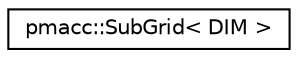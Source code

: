 digraph "Graphical Class Hierarchy"
{
 // LATEX_PDF_SIZE
  edge [fontname="Helvetica",fontsize="10",labelfontname="Helvetica",labelfontsize="10"];
  node [fontname="Helvetica",fontsize="10",shape=record];
  rankdir="LR";
  Node0 [label="pmacc::SubGrid\< DIM \>",height=0.2,width=0.4,color="black", fillcolor="white", style="filled",URL="$classpmacc_1_1_sub_grid.html",tooltip="Groups local, global and total domain information."];
}
